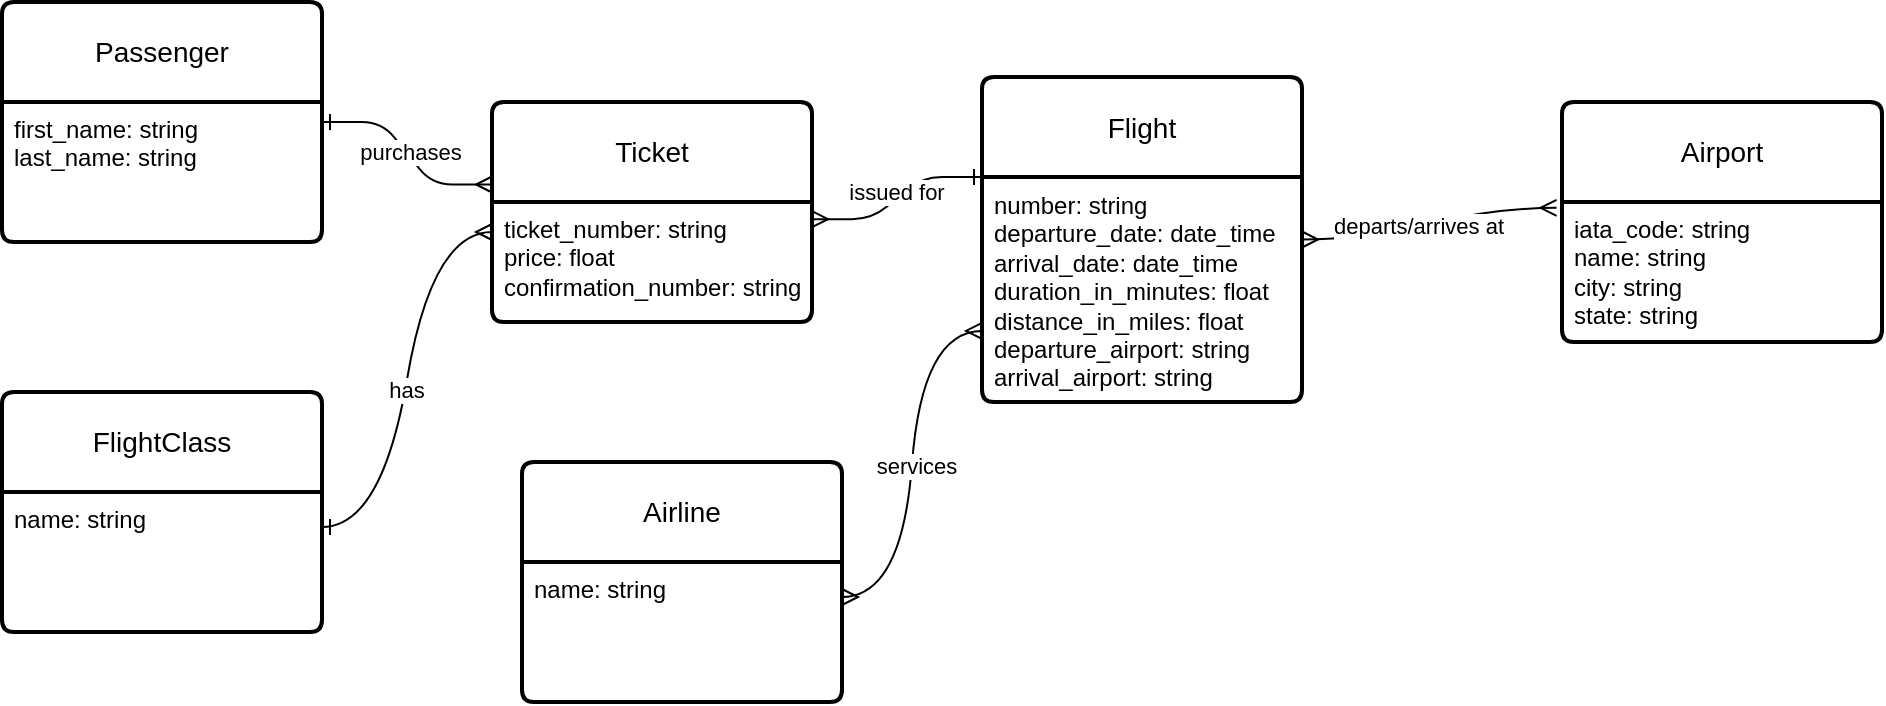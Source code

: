<mxfile version="24.7.17">
  <diagram name="Page-1" id="_pOXVDL--u-V74vszLiy">
    <mxGraphModel dx="869" dy="530" grid="1" gridSize="10" guides="1" tooltips="1" connect="1" arrows="1" fold="1" page="1" pageScale="1" pageWidth="850" pageHeight="1100" math="0" shadow="0">
      <root>
        <mxCell id="0" />
        <mxCell id="1" parent="0" />
        <mxCell id="dD6ROTN52EypDYu86QHP-1" value="Passenger" style="swimlane;childLayout=stackLayout;horizontal=1;startSize=50;horizontalStack=0;rounded=1;fontSize=14;fontStyle=0;strokeWidth=2;resizeParent=0;resizeLast=1;shadow=0;dashed=0;align=center;arcSize=4;whiteSpace=wrap;html=1;" vertex="1" parent="1">
          <mxGeometry x="20" y="230" width="160" height="120" as="geometry" />
        </mxCell>
        <mxCell id="dD6ROTN52EypDYu86QHP-2" value="first_name: string&lt;div&gt;last_name: string&lt;/div&gt;" style="align=left;strokeColor=none;fillColor=none;spacingLeft=4;fontSize=12;verticalAlign=top;resizable=0;rotatable=0;part=1;html=1;rounded=1;" vertex="1" parent="dD6ROTN52EypDYu86QHP-1">
          <mxGeometry y="50" width="160" height="70" as="geometry" />
        </mxCell>
        <mxCell id="dD6ROTN52EypDYu86QHP-5" value="Flight" style="swimlane;childLayout=stackLayout;horizontal=1;startSize=50;horizontalStack=0;rounded=1;fontSize=14;fontStyle=0;strokeWidth=2;resizeParent=0;resizeLast=1;shadow=0;dashed=0;align=center;arcSize=4;whiteSpace=wrap;html=1;" vertex="1" parent="1">
          <mxGeometry x="510" y="267.5" width="160" height="162.5" as="geometry" />
        </mxCell>
        <mxCell id="dD6ROTN52EypDYu86QHP-6" value="number: string&lt;div&gt;departure_date: date_time&lt;/div&gt;&lt;div&gt;arrival_date: date_time&lt;/div&gt;&lt;div&gt;duration_in_minutes: float&lt;/div&gt;&lt;div&gt;distance_in_miles: float&lt;/div&gt;&lt;div&gt;departure_airport: string&lt;/div&gt;&lt;div&gt;arrival_airport: string&lt;/div&gt;" style="align=left;strokeColor=none;fillColor=none;spacingLeft=4;fontSize=12;verticalAlign=top;resizable=0;rotatable=0;part=1;html=1;rounded=1;" vertex="1" parent="dD6ROTN52EypDYu86QHP-5">
          <mxGeometry y="50" width="160" height="112.5" as="geometry" />
        </mxCell>
        <mxCell id="dD6ROTN52EypDYu86QHP-13" value="Airport" style="swimlane;childLayout=stackLayout;horizontal=1;startSize=50;horizontalStack=0;rounded=1;fontSize=14;fontStyle=0;strokeWidth=2;resizeParent=0;resizeLast=1;shadow=0;dashed=0;align=center;arcSize=4;whiteSpace=wrap;html=1;" vertex="1" parent="1">
          <mxGeometry x="800" y="280" width="160" height="120" as="geometry" />
        </mxCell>
        <mxCell id="dD6ROTN52EypDYu86QHP-14" value="iata_code: string&lt;div&gt;name: string&lt;/div&gt;&lt;div&gt;city: string&lt;/div&gt;&lt;div&gt;state: string&lt;/div&gt;" style="align=left;strokeColor=none;fillColor=none;spacingLeft=4;fontSize=12;verticalAlign=top;resizable=0;rotatable=0;part=1;html=1;rounded=1;" vertex="1" parent="dD6ROTN52EypDYu86QHP-13">
          <mxGeometry y="50" width="160" height="70" as="geometry" />
        </mxCell>
        <mxCell id="dD6ROTN52EypDYu86QHP-17" value="" style="edgeStyle=entityRelationEdgeStyle;fontSize=12;html=1;endArrow=ERmany;startArrow=ERmany;rounded=0;exitX=-0.017;exitY=0.441;exitDx=0;exitDy=0;entryX=1;entryY=0.5;entryDx=0;entryDy=0;curved=1;exitPerimeter=0;" edge="1" parent="1" source="dD6ROTN52EypDYu86QHP-13" target="dD6ROTN52EypDYu86QHP-5">
          <mxGeometry width="100" height="100" relative="1" as="geometry">
            <mxPoint x="650.0" y="650" as="sourcePoint" />
            <mxPoint x="650.0" y="480" as="targetPoint" />
          </mxGeometry>
        </mxCell>
        <mxCell id="dD6ROTN52EypDYu86QHP-18" value="departs/arrives at" style="edgeLabel;html=1;align=center;verticalAlign=middle;resizable=0;points=[];rounded=1;" vertex="1" connectable="0" parent="dD6ROTN52EypDYu86QHP-17">
          <mxGeometry x="0.09" relative="1" as="geometry">
            <mxPoint as="offset" />
          </mxGeometry>
        </mxCell>
        <mxCell id="dD6ROTN52EypDYu86QHP-19" value="Ticket" style="swimlane;childLayout=stackLayout;horizontal=1;startSize=50;horizontalStack=0;rounded=1;fontSize=14;fontStyle=0;strokeWidth=2;resizeParent=0;resizeLast=1;shadow=0;dashed=0;align=center;arcSize=4;whiteSpace=wrap;html=1;" vertex="1" parent="1">
          <mxGeometry x="265" y="280" width="160" height="110" as="geometry" />
        </mxCell>
        <mxCell id="dD6ROTN52EypDYu86QHP-20" value="ticket_number: string&lt;div&gt;price: float&lt;/div&gt;&lt;div&gt;&lt;span style=&quot;background-color: initial;&quot;&gt;confirmation_number: string&lt;/span&gt;&lt;/div&gt;" style="align=left;strokeColor=none;fillColor=none;spacingLeft=4;fontSize=12;verticalAlign=top;resizable=0;rotatable=0;part=1;html=1;rounded=1;" vertex="1" parent="dD6ROTN52EypDYu86QHP-19">
          <mxGeometry y="50" width="160" height="60" as="geometry" />
        </mxCell>
        <mxCell id="dD6ROTN52EypDYu86QHP-21" value="Airline" style="swimlane;childLayout=stackLayout;horizontal=1;startSize=50;horizontalStack=0;rounded=1;fontSize=14;fontStyle=0;strokeWidth=2;resizeParent=0;resizeLast=1;shadow=0;dashed=0;align=center;arcSize=4;whiteSpace=wrap;html=1;" vertex="1" parent="1">
          <mxGeometry x="280" y="460" width="160" height="120" as="geometry" />
        </mxCell>
        <mxCell id="dD6ROTN52EypDYu86QHP-22" value="name: string" style="align=left;strokeColor=none;fillColor=none;spacingLeft=4;fontSize=12;verticalAlign=top;resizable=0;rotatable=0;part=1;html=1;rounded=1;" vertex="1" parent="dD6ROTN52EypDYu86QHP-21">
          <mxGeometry y="50" width="160" height="70" as="geometry" />
        </mxCell>
        <mxCell id="dD6ROTN52EypDYu86QHP-25" value="" style="edgeStyle=entityRelationEdgeStyle;fontSize=12;html=1;endArrow=ERmany;startArrow=ERmany;rounded=0;entryX=0;entryY=0.684;entryDx=0;entryDy=0;entryPerimeter=0;exitX=1;exitY=0.25;exitDx=0;exitDy=0;curved=1;" edge="1" parent="1" source="dD6ROTN52EypDYu86QHP-22" target="dD6ROTN52EypDYu86QHP-6">
          <mxGeometry width="100" height="100" relative="1" as="geometry">
            <mxPoint x="320" y="580" as="sourcePoint" />
            <mxPoint x="420" y="480" as="targetPoint" />
          </mxGeometry>
        </mxCell>
        <mxCell id="dD6ROTN52EypDYu86QHP-27" value="services" style="edgeLabel;html=1;align=center;verticalAlign=middle;resizable=0;points=[];rounded=1;" vertex="1" connectable="0" parent="dD6ROTN52EypDYu86QHP-25">
          <mxGeometry x="-0.008" y="-2" relative="1" as="geometry">
            <mxPoint as="offset" />
          </mxGeometry>
        </mxCell>
        <mxCell id="dD6ROTN52EypDYu86QHP-28" value="" style="edgeStyle=entityRelationEdgeStyle;fontSize=12;html=1;endArrow=ERmany;startArrow=ERone;rounded=1;exitX=1;exitY=0.5;exitDx=0;exitDy=0;entryX=0;entryY=0.375;entryDx=0;entryDy=0;entryPerimeter=0;startFill=0;" edge="1" parent="1" source="dD6ROTN52EypDYu86QHP-1" target="dD6ROTN52EypDYu86QHP-19">
          <mxGeometry width="100" height="100" relative="1" as="geometry">
            <mxPoint x="230" y="430" as="sourcePoint" />
            <mxPoint x="210" y="340" as="targetPoint" />
          </mxGeometry>
        </mxCell>
        <mxCell id="dD6ROTN52EypDYu86QHP-29" value="purchases" style="edgeLabel;html=1;align=center;verticalAlign=middle;resizable=0;points=[];rounded=1;" vertex="1" connectable="0" parent="dD6ROTN52EypDYu86QHP-28">
          <mxGeometry x="-0.0" y="1" relative="1" as="geometry">
            <mxPoint as="offset" />
          </mxGeometry>
        </mxCell>
        <mxCell id="dD6ROTN52EypDYu86QHP-32" value="" style="edgeStyle=entityRelationEdgeStyle;fontSize=12;html=1;endArrow=ERone;startArrow=ERmany;rounded=1;exitX=1;exitY=0.143;exitDx=0;exitDy=0;exitPerimeter=0;entryX=0;entryY=0;entryDx=0;entryDy=0;endFill=0;" edge="1" parent="1" source="dD6ROTN52EypDYu86QHP-20" target="dD6ROTN52EypDYu86QHP-6">
          <mxGeometry width="100" height="100" relative="1" as="geometry">
            <mxPoint x="390" y="250" as="sourcePoint" />
            <mxPoint x="490" y="150" as="targetPoint" />
          </mxGeometry>
        </mxCell>
        <mxCell id="dD6ROTN52EypDYu86QHP-33" value="issued for" style="edgeLabel;html=1;align=center;verticalAlign=middle;resizable=0;points=[];rounded=1;" vertex="1" connectable="0" parent="dD6ROTN52EypDYu86QHP-32">
          <mxGeometry x="0.025" y="3" relative="1" as="geometry">
            <mxPoint as="offset" />
          </mxGeometry>
        </mxCell>
        <mxCell id="dD6ROTN52EypDYu86QHP-35" value="FlightClass" style="swimlane;childLayout=stackLayout;horizontal=1;startSize=50;horizontalStack=0;rounded=1;fontSize=14;fontStyle=0;strokeWidth=2;resizeParent=0;resizeLast=1;shadow=0;dashed=0;align=center;arcSize=4;whiteSpace=wrap;html=1;" vertex="1" parent="1">
          <mxGeometry x="20" y="425" width="160" height="120" as="geometry" />
        </mxCell>
        <mxCell id="dD6ROTN52EypDYu86QHP-36" value="name: string" style="align=left;strokeColor=none;fillColor=none;spacingLeft=4;fontSize=12;verticalAlign=top;resizable=0;rotatable=0;part=1;html=1;rounded=1;" vertex="1" parent="dD6ROTN52EypDYu86QHP-35">
          <mxGeometry y="50" width="160" height="70" as="geometry" />
        </mxCell>
        <mxCell id="dD6ROTN52EypDYu86QHP-37" value="" style="edgeStyle=entityRelationEdgeStyle;fontSize=12;html=1;endArrow=ERmany;startArrow=ERone;rounded=0;exitX=1;exitY=0.25;exitDx=0;exitDy=0;entryX=0;entryY=0.25;entryDx=0;entryDy=0;curved=1;startFill=0;" edge="1" parent="1" source="dD6ROTN52EypDYu86QHP-36" target="dD6ROTN52EypDYu86QHP-20">
          <mxGeometry width="100" height="100" relative="1" as="geometry">
            <mxPoint x="200" y="520" as="sourcePoint" />
            <mxPoint x="300" y="420" as="targetPoint" />
          </mxGeometry>
        </mxCell>
        <mxCell id="dD6ROTN52EypDYu86QHP-39" value="has" style="edgeLabel;html=1;align=center;verticalAlign=middle;resizable=0;points=[];rounded=1;" vertex="1" connectable="0" parent="dD6ROTN52EypDYu86QHP-37">
          <mxGeometry x="-0.136" y="-2" relative="1" as="geometry">
            <mxPoint y="-9" as="offset" />
          </mxGeometry>
        </mxCell>
      </root>
    </mxGraphModel>
  </diagram>
</mxfile>
